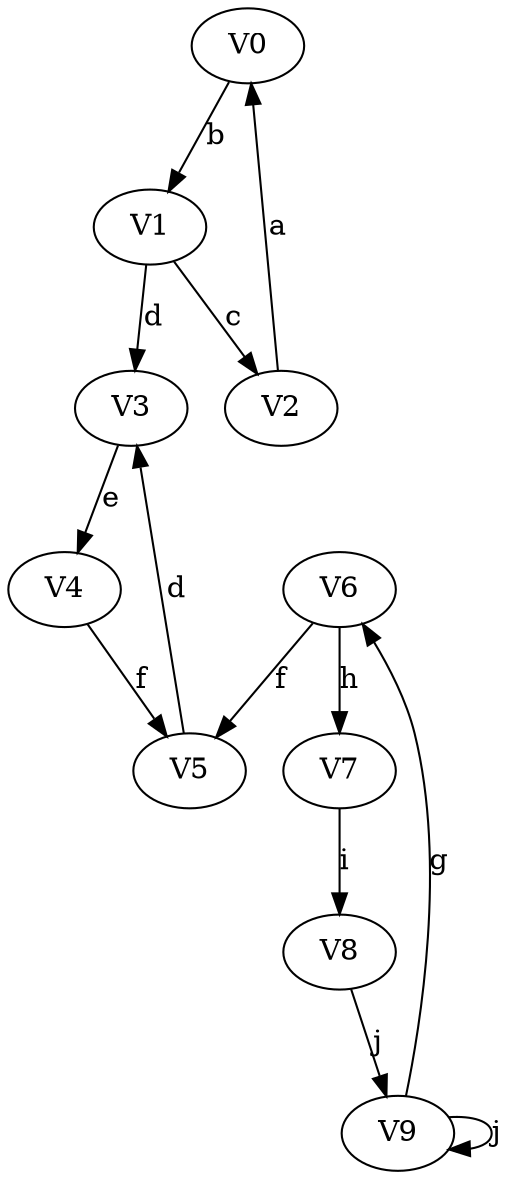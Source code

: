 digraph{
V0 -> V1[label=b]; 
 V1 -> V3[label=d]; 
 V1 -> V2[label=c]; 
 V2 -> V0[label=a]; 
 V3 -> V4[label=e]; 
 V4 -> V5[label=f]; 
 V5 -> V3[label=d]; 
 V6 -> V7[label=h]; 
 V6 -> V5[label=f]; 
 V7 -> V8[label=i]; 
 V8 -> V9[label=j]; 
 V9 -> V9[label=j]; 
 V9 -> V6[label=g]; 
  
}